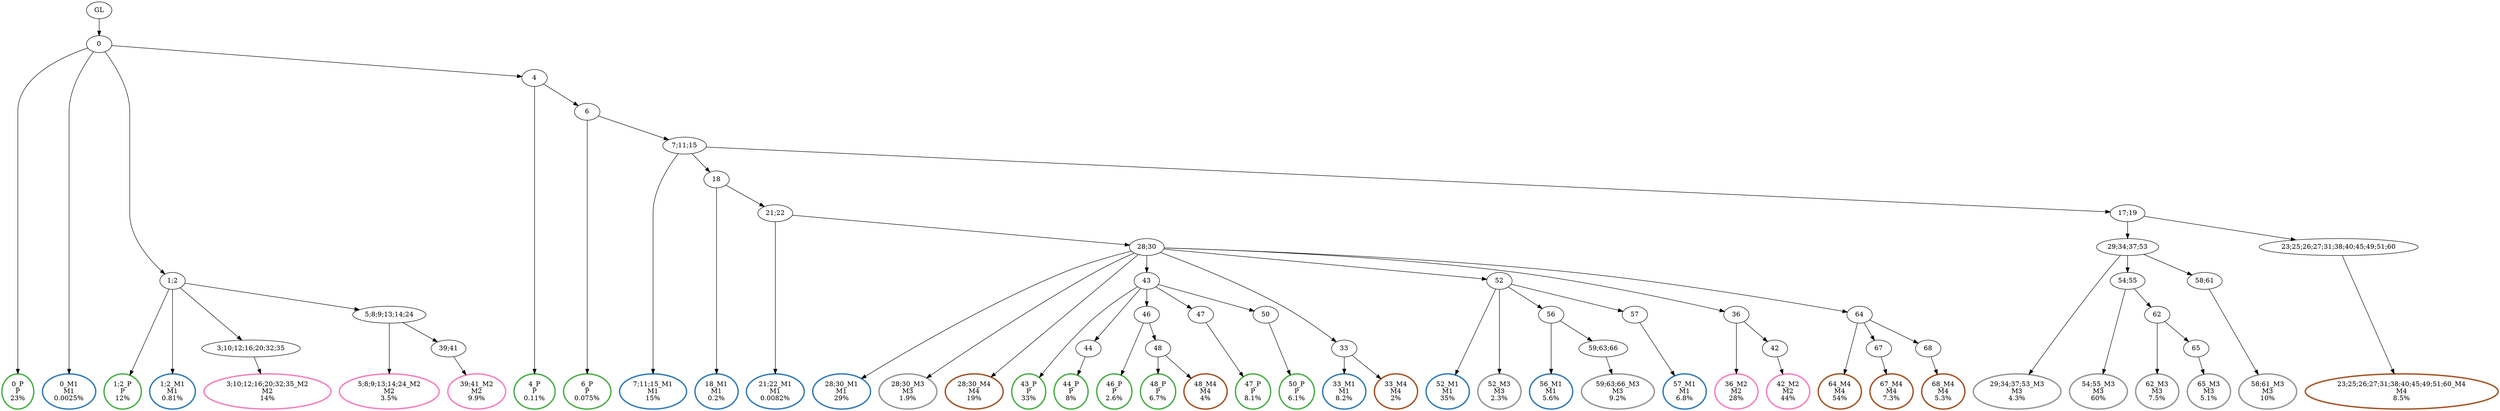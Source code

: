 digraph T {
	{
		rank=same
		72 [penwidth=3,colorscheme=set19,color=3,label="0_P\nP\n23%"]
		70 [penwidth=3,colorscheme=set19,color=3,label="1;2_P\nP\n12%"]
		68 [penwidth=3,colorscheme=set19,color=3,label="4_P\nP\n0.11%"]
		66 [penwidth=3,colorscheme=set19,color=3,label="6_P\nP\n0.075%"]
		60 [penwidth=3,colorscheme=set19,color=3,label="43_P\nP\n33%"]
		58 [penwidth=3,colorscheme=set19,color=3,label="44_P\nP\n8%"]
		56 [penwidth=3,colorscheme=set19,color=3,label="46_P\nP\n2.6%"]
		54 [penwidth=3,colorscheme=set19,color=3,label="48_P\nP\n6.7%"]
		52 [penwidth=3,colorscheme=set19,color=3,label="47_P\nP\n8.1%"]
		50 [penwidth=3,colorscheme=set19,color=3,label="50_P\nP\n6.1%"]
		49 [penwidth=3,colorscheme=set19,color=2,label="0_M1\nM1\n0.0025%"]
		48 [penwidth=3,colorscheme=set19,color=2,label="1;2_M1\nM1\n0.81%"]
		47 [penwidth=3,colorscheme=set19,color=2,label="7;11;15_M1\nM1\n15%"]
		46 [penwidth=3,colorscheme=set19,color=2,label="18_M1\nM1\n0.2%"]
		45 [penwidth=3,colorscheme=set19,color=2,label="21;22_M1\nM1\n0.0082%"]
		44 [penwidth=3,colorscheme=set19,color=2,label="28;30_M1\nM1\n29%"]
		42 [penwidth=3,colorscheme=set19,color=2,label="33_M1\nM1\n8.2%"]
		40 [penwidth=3,colorscheme=set19,color=2,label="52_M1\nM1\n35%"]
		38 [penwidth=3,colorscheme=set19,color=2,label="56_M1\nM1\n5.6%"]
		36 [penwidth=3,colorscheme=set19,color=2,label="57_M1\nM1\n6.8%"]
		34 [penwidth=3,colorscheme=set19,color=8,label="3;10;12;16;20;32;35_M2\nM2\n14%"]
		32 [penwidth=3,colorscheme=set19,color=8,label="5;8;9;13;14;24_M2\nM2\n3.5%"]
		30 [penwidth=3,colorscheme=set19,color=8,label="39;41_M2\nM2\n9.9%"]
		28 [penwidth=3,colorscheme=set19,color=8,label="36_M2\nM2\n28%"]
		26 [penwidth=3,colorscheme=set19,color=8,label="42_M2\nM2\n44%"]
		23 [penwidth=3,colorscheme=set19,color=9,label="29;34;37;53_M3\nM3\n4.3%"]
		21 [penwidth=3,colorscheme=set19,color=9,label="54;55_M3\nM3\n60%"]
		19 [penwidth=3,colorscheme=set19,color=9,label="62_M3\nM3\n7.5%"]
		17 [penwidth=3,colorscheme=set19,color=9,label="65_M3\nM3\n5.1%"]
		15 [penwidth=3,colorscheme=set19,color=9,label="58;61_M3\nM3\n10%"]
		14 [penwidth=3,colorscheme=set19,color=9,label="28;30_M3\nM3\n1.9%"]
		13 [penwidth=3,colorscheme=set19,color=9,label="52_M3\nM3\n2.3%"]
		11 [penwidth=3,colorscheme=set19,color=9,label="59;63;66_M3\nM3\n9.2%"]
		9 [penwidth=3,colorscheme=set19,color=7,label="23;25;26;27;31;38;40;45;49;51;60_M4\nM4\n8.5%"]
		8 [penwidth=3,colorscheme=set19,color=7,label="28;30_M4\nM4\n19%"]
		7 [penwidth=3,colorscheme=set19,color=7,label="33_M4\nM4\n2%"]
		6 [penwidth=3,colorscheme=set19,color=7,label="48_M4\nM4\n4%"]
		4 [penwidth=3,colorscheme=set19,color=7,label="64_M4\nM4\n54%"]
		2 [penwidth=3,colorscheme=set19,color=7,label="67_M4\nM4\n7.3%"]
		0 [penwidth=3,colorscheme=set19,color=7,label="68_M4\nM4\n5.3%"]
	}
	74 [label="GL"]
	73 [label="0"]
	71 [label="1;2"]
	69 [label="4"]
	67 [label="6"]
	65 [label="7;11;15"]
	64 [label="18"]
	63 [label="21;22"]
	62 [label="28;30"]
	61 [label="43"]
	59 [label="44"]
	57 [label="46"]
	55 [label="48"]
	53 [label="47"]
	51 [label="50"]
	43 [label="33"]
	41 [label="52"]
	39 [label="56"]
	37 [label="57"]
	35 [label="3;10;12;16;20;32;35"]
	33 [label="5;8;9;13;14;24"]
	31 [label="39;41"]
	29 [label="36"]
	27 [label="42"]
	25 [label="17;19"]
	24 [label="29;34;37;53"]
	22 [label="54;55"]
	20 [label="62"]
	18 [label="65"]
	16 [label="58;61"]
	12 [label="59;63;66"]
	10 [label="23;25;26;27;31;38;40;45;49;51;60"]
	5 [label="64"]
	3 [label="67"]
	1 [label="68"]
	74 -> 73
	73 -> 72
	73 -> 71
	73 -> 69
	73 -> 49
	71 -> 70
	71 -> 48
	71 -> 35
	71 -> 33
	69 -> 68
	69 -> 67
	67 -> 66
	67 -> 65
	65 -> 64
	65 -> 47
	65 -> 25
	64 -> 63
	64 -> 46
	63 -> 62
	63 -> 45
	62 -> 61
	62 -> 44
	62 -> 43
	62 -> 41
	62 -> 29
	62 -> 14
	62 -> 8
	62 -> 5
	61 -> 60
	61 -> 59
	61 -> 57
	61 -> 53
	61 -> 51
	59 -> 58
	57 -> 56
	57 -> 55
	55 -> 54
	55 -> 6
	53 -> 52
	51 -> 50
	43 -> 42
	43 -> 7
	41 -> 40
	41 -> 39
	41 -> 37
	41 -> 13
	39 -> 38
	39 -> 12
	37 -> 36
	35 -> 34
	33 -> 32
	33 -> 31
	31 -> 30
	29 -> 28
	29 -> 27
	27 -> 26
	25 -> 24
	25 -> 10
	24 -> 23
	24 -> 22
	24 -> 16
	22 -> 21
	22 -> 20
	20 -> 19
	20 -> 18
	18 -> 17
	16 -> 15
	12 -> 11
	10 -> 9
	5 -> 4
	5 -> 3
	5 -> 1
	3 -> 2
	1 -> 0
}
